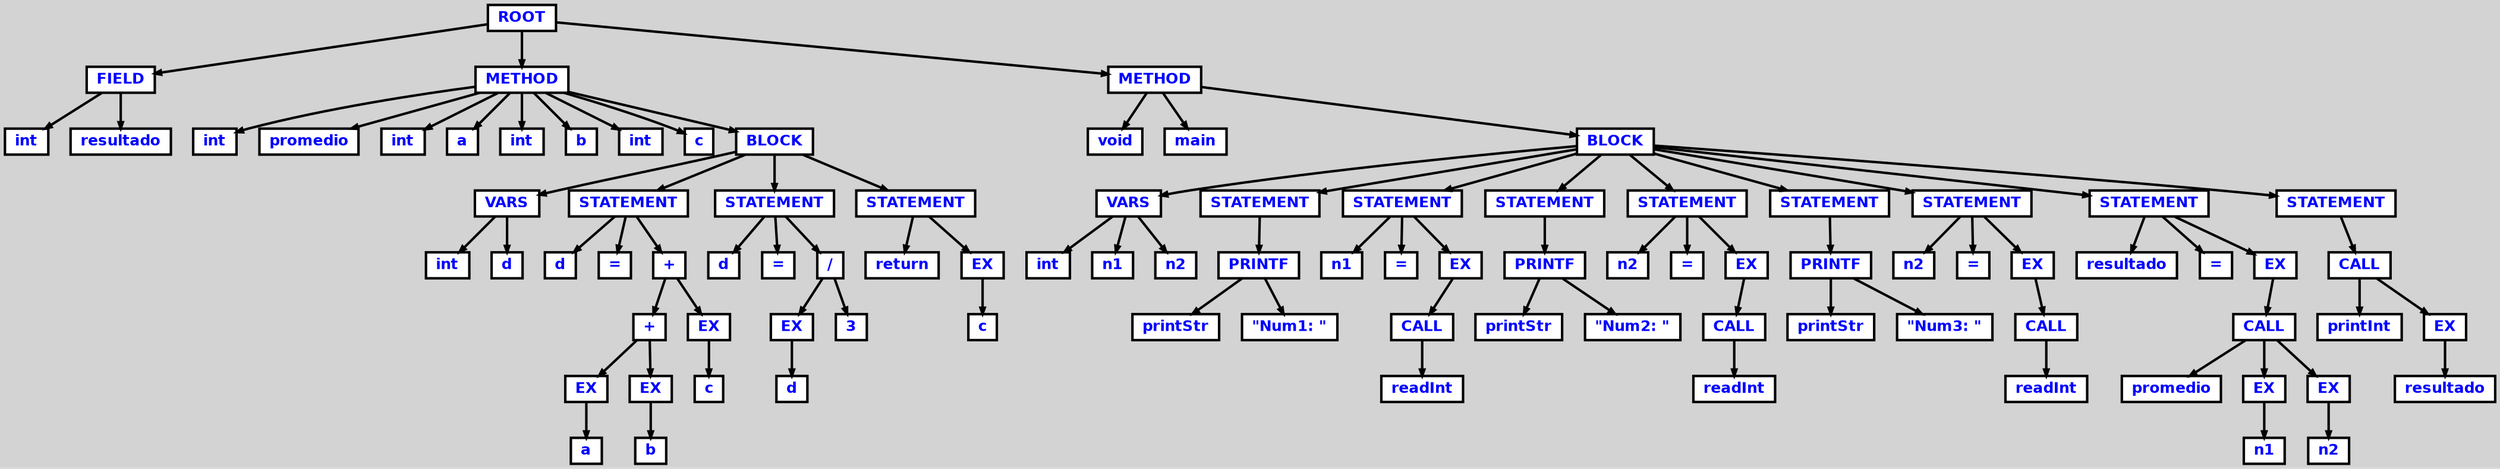 digraph {

	ordering=out;
	ranksep=.4;
	bgcolor="lightgrey"; node [shape=box, fixedsize=false, fontsize=12, fontname="Helvetica-bold", fontcolor="blue"
		width=.25, height=.25, color="black", fillcolor="white", style="filled, solid, bold"];
	edge [arrowsize=.5, color="black", style="bold"]

  n0 [label="ROOT"];
  n1 [label="FIELD"];
  n1 [label="FIELD"];
  n2 [label="int"];
  n3 [label="resultado"];
  n4 [label="METHOD"];
  n4 [label="METHOD"];
  n5 [label="int"];
  n6 [label="promedio"];
  n7 [label="int"];
  n8 [label="a"];
  n9 [label="int"];
  n10 [label="b"];
  n11 [label="int"];
  n12 [label="c"];
  n13 [label="BLOCK"];
  n13 [label="BLOCK"];
  n14 [label="VARS"];
  n14 [label="VARS"];
  n15 [label="int"];
  n16 [label="d"];
  n17 [label="STATEMENT"];
  n17 [label="STATEMENT"];
  n18 [label="d"];
  n19 [label="="];
  n20 [label="+"];
  n20 [label="+"];
  n21 [label="+"];
  n21 [label="+"];
  n22 [label="EX"];
  n22 [label="EX"];
  n23 [label="a"];
  n24 [label="EX"];
  n24 [label="EX"];
  n25 [label="b"];
  n26 [label="EX"];
  n26 [label="EX"];
  n27 [label="c"];
  n28 [label="STATEMENT"];
  n28 [label="STATEMENT"];
  n29 [label="d"];
  n30 [label="="];
  n31 [label="/"];
  n31 [label="/"];
  n32 [label="EX"];
  n32 [label="EX"];
  n33 [label="d"];
  n34 [label="3"];
  n35 [label="STATEMENT"];
  n35 [label="STATEMENT"];
  n36 [label="return"];
  n37 [label="EX"];
  n37 [label="EX"];
  n38 [label="c"];
  n39 [label="METHOD"];
  n39 [label="METHOD"];
  n40 [label="void"];
  n41 [label="main"];
  n42 [label="BLOCK"];
  n42 [label="BLOCK"];
  n43 [label="VARS"];
  n43 [label="VARS"];
  n44 [label="int"];
  n45 [label="n1"];
  n46 [label="n2"];
  n47 [label="STATEMENT"];
  n47 [label="STATEMENT"];
  n48 [label="PRINTF"];
  n48 [label="PRINTF"];
  n49 [label="printStr"];
  n50 [label="\"Num1: \""];
  n51 [label="STATEMENT"];
  n51 [label="STATEMENT"];
  n52 [label="n1"];
  n53 [label="="];
  n54 [label="EX"];
  n54 [label="EX"];
  n55 [label="CALL"];
  n55 [label="CALL"];
  n56 [label="readInt"];
  n57 [label="STATEMENT"];
  n57 [label="STATEMENT"];
  n58 [label="PRINTF"];
  n58 [label="PRINTF"];
  n59 [label="printStr"];
  n60 [label="\"Num2: \""];
  n61 [label="STATEMENT"];
  n61 [label="STATEMENT"];
  n62 [label="n2"];
  n63 [label="="];
  n64 [label="EX"];
  n64 [label="EX"];
  n65 [label="CALL"];
  n65 [label="CALL"];
  n66 [label="readInt"];
  n67 [label="STATEMENT"];
  n67 [label="STATEMENT"];
  n68 [label="PRINTF"];
  n68 [label="PRINTF"];
  n69 [label="printStr"];
  n70 [label="\"Num3: \""];
  n71 [label="STATEMENT"];
  n71 [label="STATEMENT"];
  n72 [label="n2"];
  n73 [label="="];
  n74 [label="EX"];
  n74 [label="EX"];
  n75 [label="CALL"];
  n75 [label="CALL"];
  n76 [label="readInt"];
  n77 [label="STATEMENT"];
  n77 [label="STATEMENT"];
  n78 [label="resultado"];
  n79 [label="="];
  n80 [label="EX"];
  n80 [label="EX"];
  n81 [label="CALL"];
  n81 [label="CALL"];
  n82 [label="promedio"];
  n83 [label="EX"];
  n83 [label="EX"];
  n84 [label="n1"];
  n85 [label="EX"];
  n85 [label="EX"];
  n86 [label="n2"];
  n87 [label="STATEMENT"];
  n87 [label="STATEMENT"];
  n88 [label="CALL"];
  n88 [label="CALL"];
  n89 [label="printInt"];
  n90 [label="EX"];
  n90 [label="EX"];
  n91 [label="resultado"];

  n0 -> n1 // "ROOT" -> "FIELD"
  n1 -> n2 // "FIELD" -> "int"
  n1 -> n3 // "FIELD" -> "resultado"
  n0 -> n4 // "ROOT" -> "METHOD"
  n4 -> n5 // "METHOD" -> "int"
  n4 -> n6 // "METHOD" -> "promedio"
  n4 -> n7 // "METHOD" -> "int"
  n4 -> n8 // "METHOD" -> "a"
  n4 -> n9 // "METHOD" -> "int"
  n4 -> n10 // "METHOD" -> "b"
  n4 -> n11 // "METHOD" -> "int"
  n4 -> n12 // "METHOD" -> "c"
  n4 -> n13 // "METHOD" -> "BLOCK"
  n13 -> n14 // "BLOCK" -> "VARS"
  n14 -> n15 // "VARS" -> "int"
  n14 -> n16 // "VARS" -> "d"
  n13 -> n17 // "BLOCK" -> "STATEMENT"
  n17 -> n18 // "STATEMENT" -> "d"
  n17 -> n19 // "STATEMENT" -> "="
  n17 -> n20 // "STATEMENT" -> "+"
  n20 -> n21 // "+" -> "+"
  n21 -> n22 // "+" -> "EX"
  n22 -> n23 // "EX" -> "a"
  n21 -> n24 // "+" -> "EX"
  n24 -> n25 // "EX" -> "b"
  n20 -> n26 // "+" -> "EX"
  n26 -> n27 // "EX" -> "c"
  n13 -> n28 // "BLOCK" -> "STATEMENT"
  n28 -> n29 // "STATEMENT" -> "d"
  n28 -> n30 // "STATEMENT" -> "="
  n28 -> n31 // "STATEMENT" -> "/"
  n31 -> n32 // "/" -> "EX"
  n32 -> n33 // "EX" -> "d"
  n31 -> n34 // "/" -> "3"
  n13 -> n35 // "BLOCK" -> "STATEMENT"
  n35 -> n36 // "STATEMENT" -> "return"
  n35 -> n37 // "STATEMENT" -> "EX"
  n37 -> n38 // "EX" -> "c"
  n0 -> n39 // "ROOT" -> "METHOD"
  n39 -> n40 // "METHOD" -> "void"
  n39 -> n41 // "METHOD" -> "main"
  n39 -> n42 // "METHOD" -> "BLOCK"
  n42 -> n43 // "BLOCK" -> "VARS"
  n43 -> n44 // "VARS" -> "int"
  n43 -> n45 // "VARS" -> "n1"
  n43 -> n46 // "VARS" -> "n2"
  n42 -> n47 // "BLOCK" -> "STATEMENT"
  n47 -> n48 // "STATEMENT" -> "PRINTF"
  n48 -> n49 // "PRINTF" -> "printStr"
  n48 -> n50 // "PRINTF" -> "\"Num1: \""
  n42 -> n51 // "BLOCK" -> "STATEMENT"
  n51 -> n52 // "STATEMENT" -> "n1"
  n51 -> n53 // "STATEMENT" -> "="
  n51 -> n54 // "STATEMENT" -> "EX"
  n54 -> n55 // "EX" -> "CALL"
  n55 -> n56 // "CALL" -> "readInt"
  n42 -> n57 // "BLOCK" -> "STATEMENT"
  n57 -> n58 // "STATEMENT" -> "PRINTF"
  n58 -> n59 // "PRINTF" -> "printStr"
  n58 -> n60 // "PRINTF" -> "\"Num2: \""
  n42 -> n61 // "BLOCK" -> "STATEMENT"
  n61 -> n62 // "STATEMENT" -> "n2"
  n61 -> n63 // "STATEMENT" -> "="
  n61 -> n64 // "STATEMENT" -> "EX"
  n64 -> n65 // "EX" -> "CALL"
  n65 -> n66 // "CALL" -> "readInt"
  n42 -> n67 // "BLOCK" -> "STATEMENT"
  n67 -> n68 // "STATEMENT" -> "PRINTF"
  n68 -> n69 // "PRINTF" -> "printStr"
  n68 -> n70 // "PRINTF" -> "\"Num3: \""
  n42 -> n71 // "BLOCK" -> "STATEMENT"
  n71 -> n72 // "STATEMENT" -> "n2"
  n71 -> n73 // "STATEMENT" -> "="
  n71 -> n74 // "STATEMENT" -> "EX"
  n74 -> n75 // "EX" -> "CALL"
  n75 -> n76 // "CALL" -> "readInt"
  n42 -> n77 // "BLOCK" -> "STATEMENT"
  n77 -> n78 // "STATEMENT" -> "resultado"
  n77 -> n79 // "STATEMENT" -> "="
  n77 -> n80 // "STATEMENT" -> "EX"
  n80 -> n81 // "EX" -> "CALL"
  n81 -> n82 // "CALL" -> "promedio"
  n81 -> n83 // "CALL" -> "EX"
  n83 -> n84 // "EX" -> "n1"
  n81 -> n85 // "CALL" -> "EX"
  n85 -> n86 // "EX" -> "n2"
  n42 -> n87 // "BLOCK" -> "STATEMENT"
  n87 -> n88 // "STATEMENT" -> "CALL"
  n88 -> n89 // "CALL" -> "printInt"
  n88 -> n90 // "CALL" -> "EX"
  n90 -> n91 // "EX" -> "resultado"

}

